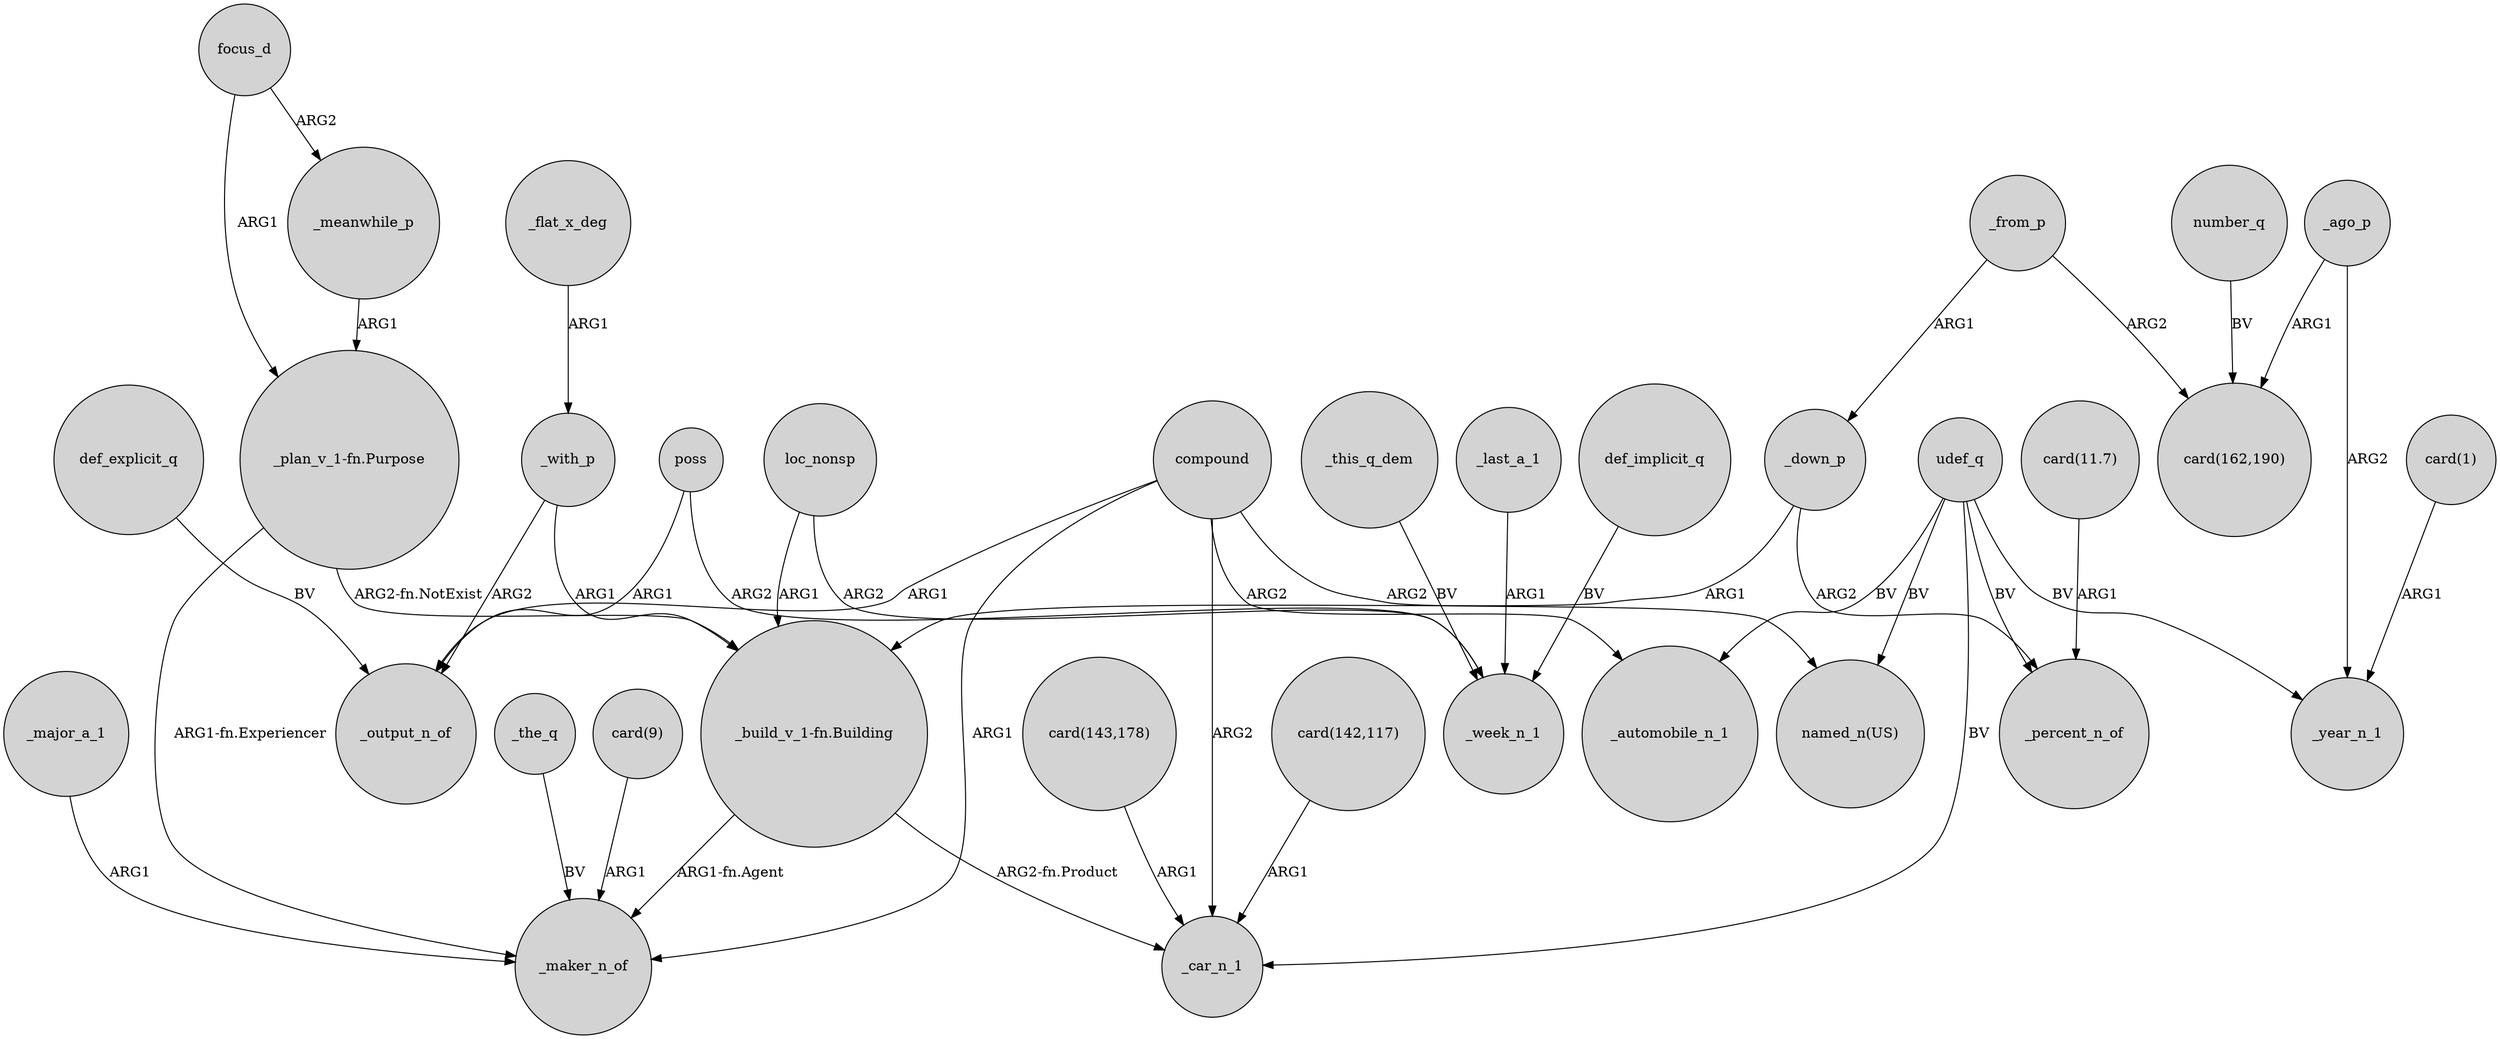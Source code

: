digraph {
	node [shape=circle style=filled]
	_meanwhile_p -> "_plan_v_1-fn.Purpose" [label=ARG1]
	"card(9)" -> _maker_n_of [label=ARG1]
	loc_nonsp -> "_build_v_1-fn.Building" [label=ARG1]
	_ago_p -> "card(162,190)" [label=ARG1]
	focus_d -> "_plan_v_1-fn.Purpose" [label=ARG1]
	udef_q -> "named_n(US)" [label=BV]
	def_implicit_q -> _week_n_1 [label=BV]
	poss -> _output_n_of [label=ARG1]
	"_plan_v_1-fn.Purpose" -> _maker_n_of [label="ARG1-fn.Experiencer"]
	compound -> _output_n_of [label=ARG1]
	_with_p -> "_build_v_1-fn.Building" [label=ARG1]
	udef_q -> _automobile_n_1 [label=BV]
	_from_p -> _down_p [label=ARG1]
	_major_a_1 -> _maker_n_of [label=ARG1]
	compound -> _maker_n_of [label=ARG1]
	_the_q -> _maker_n_of [label=BV]
	compound -> "named_n(US)" [label=ARG2]
	"_build_v_1-fn.Building" -> _maker_n_of [label="ARG1-fn.Agent"]
	"card(143,178)" -> _car_n_1 [label=ARG1]
	def_explicit_q -> _output_n_of [label=BV]
	_flat_x_deg -> _with_p [label=ARG1]
	number_q -> "card(162,190)" [label=BV]
	poss -> _week_n_1 [label=ARG2]
	"card(142,117)" -> _car_n_1 [label=ARG1]
	_from_p -> "card(162,190)" [label=ARG2]
	_this_q_dem -> _week_n_1 [label=BV]
	"_build_v_1-fn.Building" -> _car_n_1 [label="ARG2-fn.Product"]
	loc_nonsp -> _week_n_1 [label=ARG2]
	_ago_p -> _year_n_1 [label=ARG2]
	focus_d -> _meanwhile_p [label=ARG2]
	compound -> _automobile_n_1 [label=ARG2]
	_last_a_1 -> _week_n_1 [label=ARG1]
	"card(1)" -> _year_n_1 [label=ARG1]
	udef_q -> _car_n_1 [label=BV]
	"card(11.7)" -> _percent_n_of [label=ARG1]
	udef_q -> _year_n_1 [label=BV]
	udef_q -> _percent_n_of [label=BV]
	_with_p -> _output_n_of [label=ARG2]
	"_plan_v_1-fn.Purpose" -> "_build_v_1-fn.Building" [label="ARG2-fn.NotExist"]
	compound -> _car_n_1 [label=ARG2]
	_down_p -> _percent_n_of [label=ARG2]
	_down_p -> "_build_v_1-fn.Building" [label=ARG1]
}

